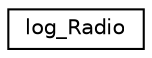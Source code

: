 digraph "Graphical Class Hierarchy"
{
 // INTERACTIVE_SVG=YES
  edge [fontname="Helvetica",fontsize="10",labelfontname="Helvetica",labelfontsize="10"];
  node [fontname="Helvetica",fontsize="10",shape=record];
  rankdir="LR";
  Node1 [label="log_Radio",height=0.2,width=0.4,color="black", fillcolor="white", style="filled",URL="$structlog__Radio.html"];
}
